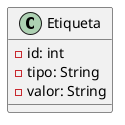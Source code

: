 @startuml
'https://plantuml.com/class-diagram

class Etiqueta{
    -id: int
    -tipo: String
    -valor: String
}

@enduml